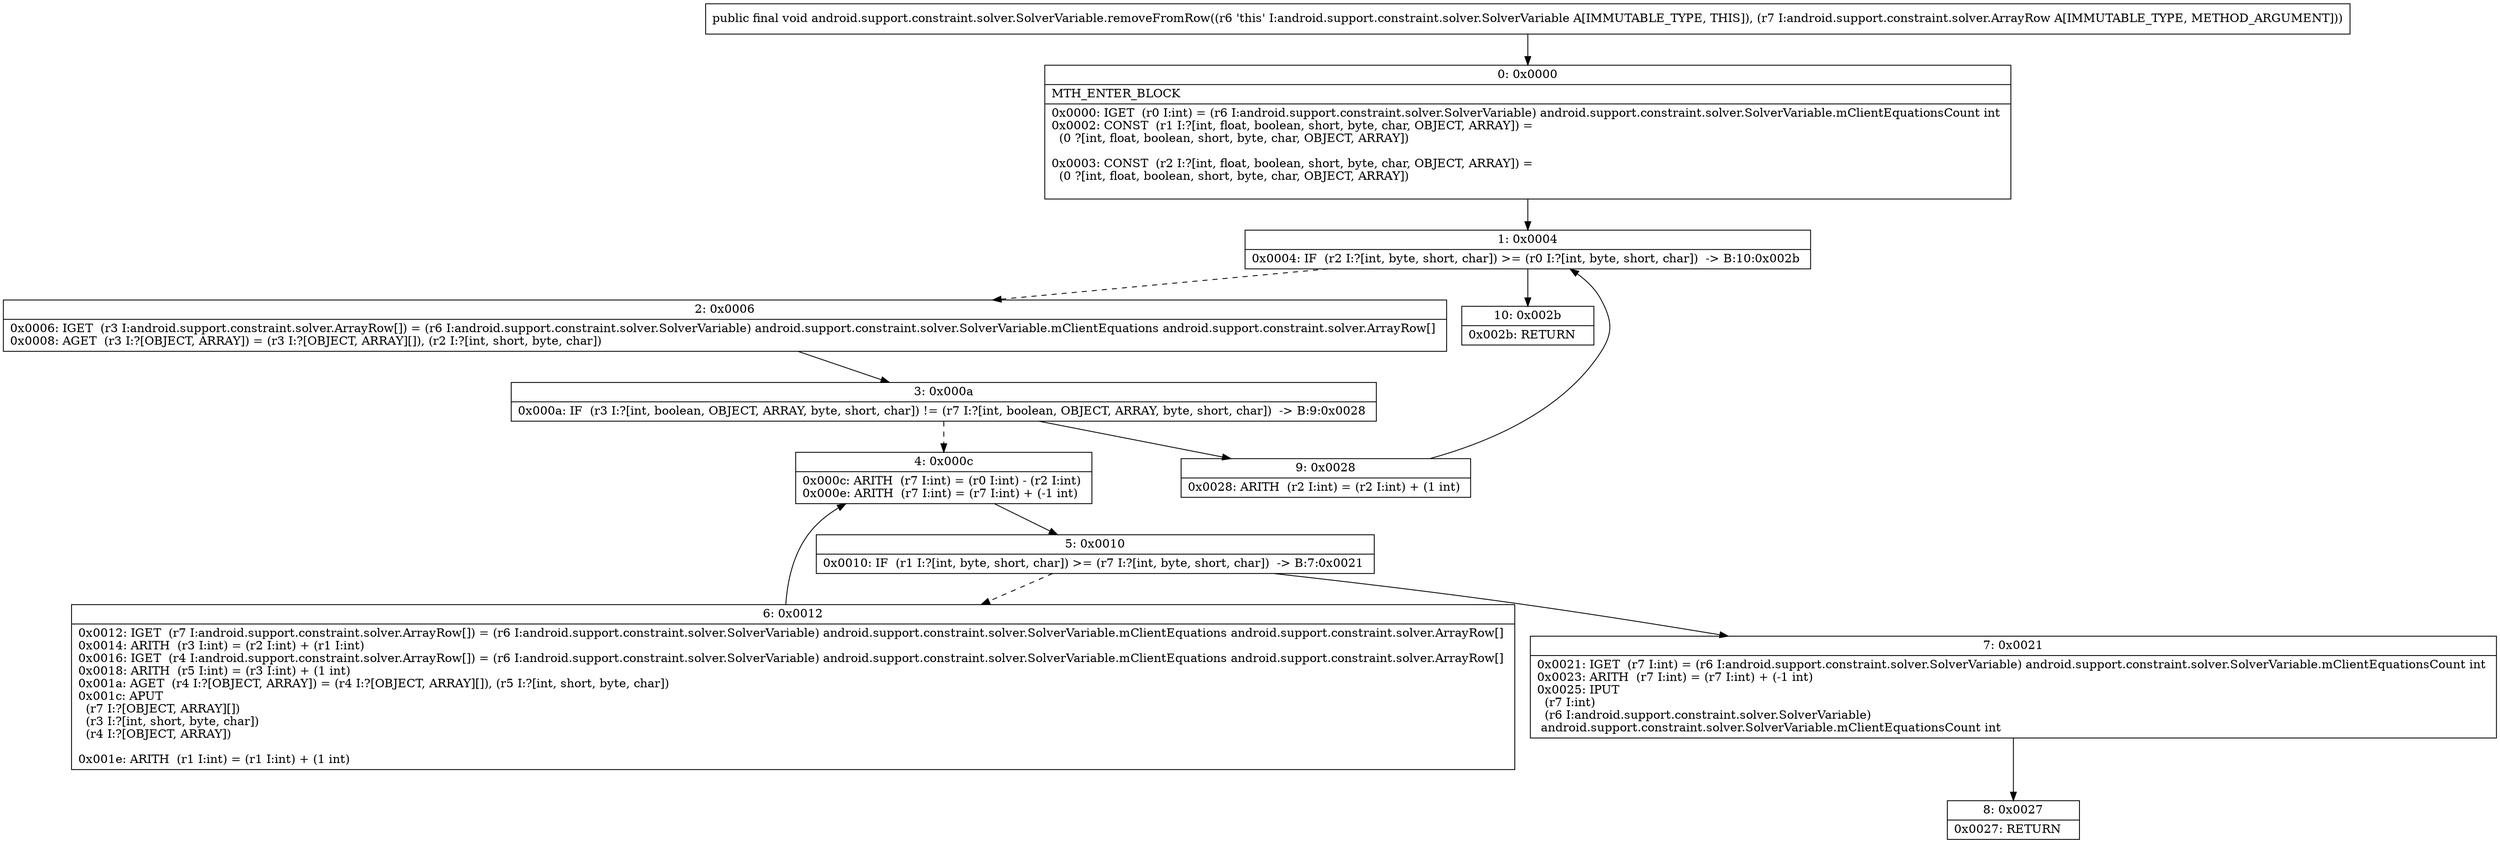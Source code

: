digraph "CFG forandroid.support.constraint.solver.SolverVariable.removeFromRow(Landroid\/support\/constraint\/solver\/ArrayRow;)V" {
Node_0 [shape=record,label="{0\:\ 0x0000|MTH_ENTER_BLOCK\l|0x0000: IGET  (r0 I:int) = (r6 I:android.support.constraint.solver.SolverVariable) android.support.constraint.solver.SolverVariable.mClientEquationsCount int \l0x0002: CONST  (r1 I:?[int, float, boolean, short, byte, char, OBJECT, ARRAY]) = \l  (0 ?[int, float, boolean, short, byte, char, OBJECT, ARRAY])\l \l0x0003: CONST  (r2 I:?[int, float, boolean, short, byte, char, OBJECT, ARRAY]) = \l  (0 ?[int, float, boolean, short, byte, char, OBJECT, ARRAY])\l \l}"];
Node_1 [shape=record,label="{1\:\ 0x0004|0x0004: IF  (r2 I:?[int, byte, short, char]) \>= (r0 I:?[int, byte, short, char])  \-\> B:10:0x002b \l}"];
Node_2 [shape=record,label="{2\:\ 0x0006|0x0006: IGET  (r3 I:android.support.constraint.solver.ArrayRow[]) = (r6 I:android.support.constraint.solver.SolverVariable) android.support.constraint.solver.SolverVariable.mClientEquations android.support.constraint.solver.ArrayRow[] \l0x0008: AGET  (r3 I:?[OBJECT, ARRAY]) = (r3 I:?[OBJECT, ARRAY][]), (r2 I:?[int, short, byte, char]) \l}"];
Node_3 [shape=record,label="{3\:\ 0x000a|0x000a: IF  (r3 I:?[int, boolean, OBJECT, ARRAY, byte, short, char]) != (r7 I:?[int, boolean, OBJECT, ARRAY, byte, short, char])  \-\> B:9:0x0028 \l}"];
Node_4 [shape=record,label="{4\:\ 0x000c|0x000c: ARITH  (r7 I:int) = (r0 I:int) \- (r2 I:int) \l0x000e: ARITH  (r7 I:int) = (r7 I:int) + (\-1 int) \l}"];
Node_5 [shape=record,label="{5\:\ 0x0010|0x0010: IF  (r1 I:?[int, byte, short, char]) \>= (r7 I:?[int, byte, short, char])  \-\> B:7:0x0021 \l}"];
Node_6 [shape=record,label="{6\:\ 0x0012|0x0012: IGET  (r7 I:android.support.constraint.solver.ArrayRow[]) = (r6 I:android.support.constraint.solver.SolverVariable) android.support.constraint.solver.SolverVariable.mClientEquations android.support.constraint.solver.ArrayRow[] \l0x0014: ARITH  (r3 I:int) = (r2 I:int) + (r1 I:int) \l0x0016: IGET  (r4 I:android.support.constraint.solver.ArrayRow[]) = (r6 I:android.support.constraint.solver.SolverVariable) android.support.constraint.solver.SolverVariable.mClientEquations android.support.constraint.solver.ArrayRow[] \l0x0018: ARITH  (r5 I:int) = (r3 I:int) + (1 int) \l0x001a: AGET  (r4 I:?[OBJECT, ARRAY]) = (r4 I:?[OBJECT, ARRAY][]), (r5 I:?[int, short, byte, char]) \l0x001c: APUT  \l  (r7 I:?[OBJECT, ARRAY][])\l  (r3 I:?[int, short, byte, char])\l  (r4 I:?[OBJECT, ARRAY])\l \l0x001e: ARITH  (r1 I:int) = (r1 I:int) + (1 int) \l}"];
Node_7 [shape=record,label="{7\:\ 0x0021|0x0021: IGET  (r7 I:int) = (r6 I:android.support.constraint.solver.SolverVariable) android.support.constraint.solver.SolverVariable.mClientEquationsCount int \l0x0023: ARITH  (r7 I:int) = (r7 I:int) + (\-1 int) \l0x0025: IPUT  \l  (r7 I:int)\l  (r6 I:android.support.constraint.solver.SolverVariable)\l android.support.constraint.solver.SolverVariable.mClientEquationsCount int \l}"];
Node_8 [shape=record,label="{8\:\ 0x0027|0x0027: RETURN   \l}"];
Node_9 [shape=record,label="{9\:\ 0x0028|0x0028: ARITH  (r2 I:int) = (r2 I:int) + (1 int) \l}"];
Node_10 [shape=record,label="{10\:\ 0x002b|0x002b: RETURN   \l}"];
MethodNode[shape=record,label="{public final void android.support.constraint.solver.SolverVariable.removeFromRow((r6 'this' I:android.support.constraint.solver.SolverVariable A[IMMUTABLE_TYPE, THIS]), (r7 I:android.support.constraint.solver.ArrayRow A[IMMUTABLE_TYPE, METHOD_ARGUMENT])) }"];
MethodNode -> Node_0;
Node_0 -> Node_1;
Node_1 -> Node_2[style=dashed];
Node_1 -> Node_10;
Node_2 -> Node_3;
Node_3 -> Node_4[style=dashed];
Node_3 -> Node_9;
Node_4 -> Node_5;
Node_5 -> Node_6[style=dashed];
Node_5 -> Node_7;
Node_6 -> Node_4;
Node_7 -> Node_8;
Node_9 -> Node_1;
}

